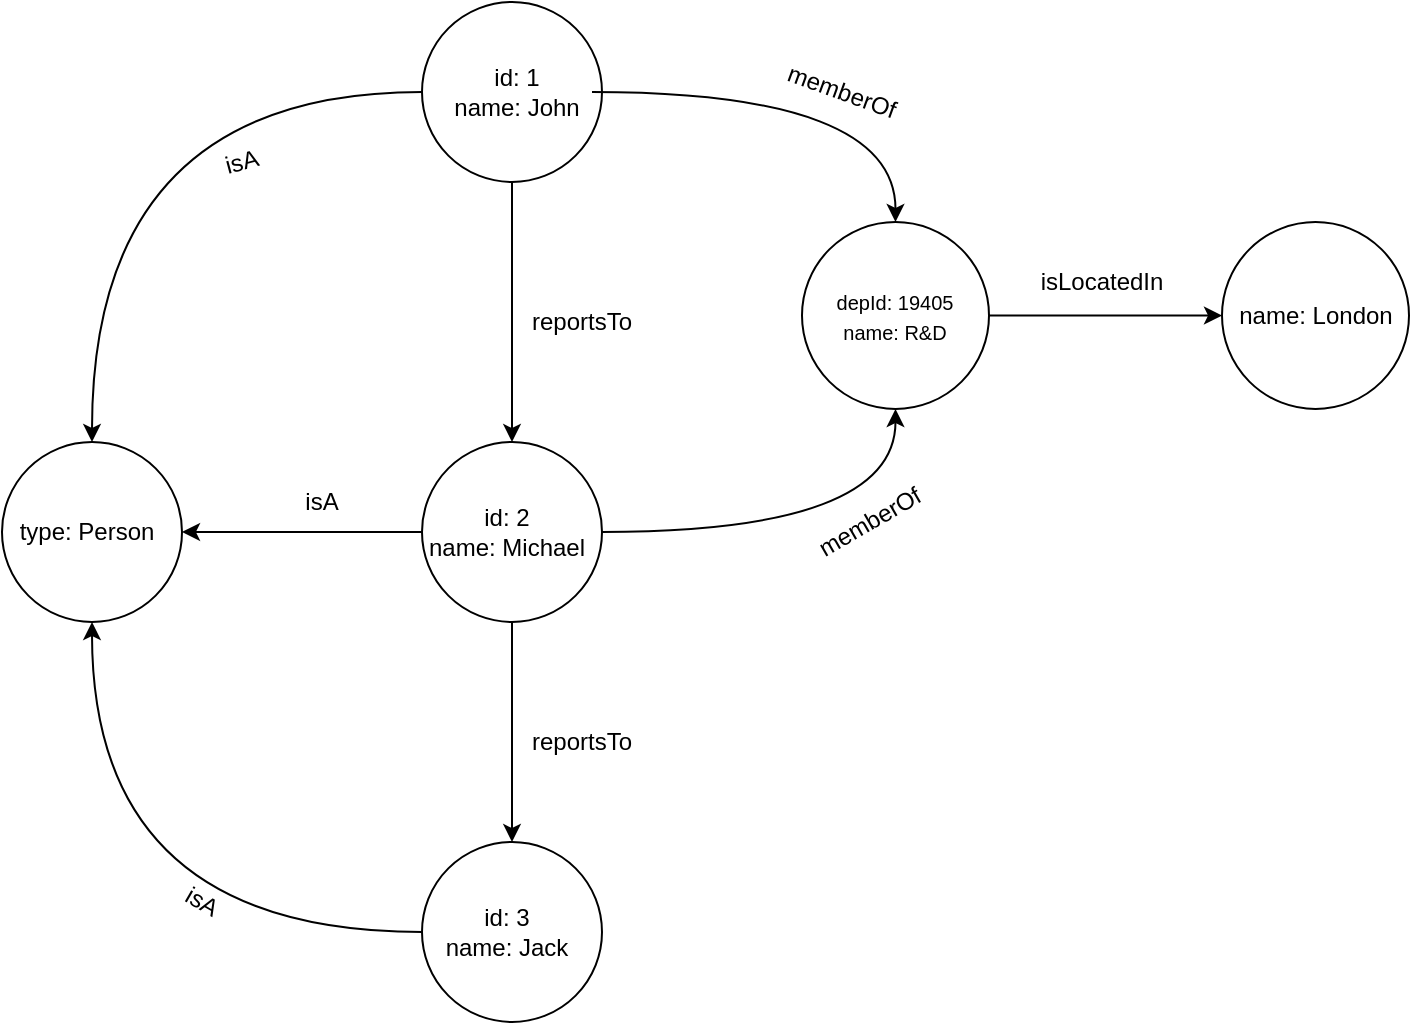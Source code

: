 <mxfile version="13.7.9" type="device"><diagram id="0cI4BIrWtiAQEr1C8lf4" name="Page-1"><mxGraphModel dx="1812" dy="637" grid="1" gridSize="10" guides="1" tooltips="1" connect="1" arrows="1" fold="1" page="1" pageScale="1" pageWidth="827" pageHeight="1169" math="0" shadow="0"><root><mxCell id="0"/><mxCell id="1" parent="0"/><mxCell id="soChC4Au3tQ1YszPlcyI-10" value="reportsTo" style="text;html=1;strokeColor=none;fillColor=none;align=center;verticalAlign=middle;whiteSpace=wrap;rounded=0;" parent="1" vertex="1"><mxGeometry x="230" y="510" width="40" height="20" as="geometry"/></mxCell><mxCell id="soChC4Au3tQ1YszPlcyI-14" value="" style="group" parent="1" vertex="1" connectable="0"><mxGeometry x="170" y="360" width="90" height="90" as="geometry"/></mxCell><mxCell id="3bipqTPr7AbhxTURWonR-5" value="" style="ellipse;whiteSpace=wrap;html=1;aspect=fixed;" parent="soChC4Au3tQ1YszPlcyI-14" vertex="1"><mxGeometry width="90" height="90" as="geometry"/></mxCell><mxCell id="3bipqTPr7AbhxTURWonR-17" value="id: 1&lt;br&gt;name: John" style="text;html=1;strokeColor=none;fillColor=none;align=center;verticalAlign=middle;whiteSpace=wrap;rounded=0;" parent="soChC4Au3tQ1YszPlcyI-14" vertex="1"><mxGeometry x="10" y="35" width="75" height="20" as="geometry"/></mxCell><mxCell id="soChC4Au3tQ1YszPlcyI-13" style="edgeStyle=orthogonalEdgeStyle;rounded=0;orthogonalLoop=1;jettySize=auto;html=1;exitX=0.5;exitY=1;exitDx=0;exitDy=0;" parent="soChC4Au3tQ1YszPlcyI-14" source="3bipqTPr7AbhxTURWonR-17" target="3bipqTPr7AbhxTURWonR-17" edge="1"><mxGeometry relative="1" as="geometry"/></mxCell><mxCell id="soChC4Au3tQ1YszPlcyI-15" value="" style="group" parent="1" vertex="1" connectable="0"><mxGeometry x="170" y="580" width="90" height="90" as="geometry"/></mxCell><mxCell id="soChC4Au3tQ1YszPlcyI-16" value="" style="ellipse;whiteSpace=wrap;html=1;aspect=fixed;" parent="soChC4Au3tQ1YszPlcyI-15" vertex="1"><mxGeometry width="90" height="90" as="geometry"/></mxCell><mxCell id="soChC4Au3tQ1YszPlcyI-17" value="id: 2&lt;br&gt;name: Michael" style="text;html=1;strokeColor=none;fillColor=none;align=center;verticalAlign=middle;whiteSpace=wrap;rounded=0;" parent="soChC4Au3tQ1YszPlcyI-15" vertex="1"><mxGeometry y="35" width="85" height="20" as="geometry"/></mxCell><mxCell id="soChC4Au3tQ1YszPlcyI-18" style="edgeStyle=orthogonalEdgeStyle;rounded=0;orthogonalLoop=1;jettySize=auto;html=1;exitX=0.5;exitY=1;exitDx=0;exitDy=0;" parent="soChC4Au3tQ1YszPlcyI-15" source="soChC4Au3tQ1YszPlcyI-17" target="soChC4Au3tQ1YszPlcyI-17" edge="1"><mxGeometry relative="1" as="geometry"/></mxCell><mxCell id="soChC4Au3tQ1YszPlcyI-19" style="edgeStyle=orthogonalEdgeStyle;rounded=0;orthogonalLoop=1;jettySize=auto;html=1;entryX=0.5;entryY=0;entryDx=0;entryDy=0;startArrow=none;startFill=0;" parent="1" source="3bipqTPr7AbhxTURWonR-5" target="soChC4Au3tQ1YszPlcyI-16" edge="1"><mxGeometry relative="1" as="geometry"/></mxCell><mxCell id="soChC4Au3tQ1YszPlcyI-20" value="" style="group" parent="1" vertex="1" connectable="0"><mxGeometry x="170" y="780" width="90" height="90" as="geometry"/></mxCell><mxCell id="soChC4Au3tQ1YszPlcyI-21" value="" style="ellipse;whiteSpace=wrap;html=1;aspect=fixed;" parent="soChC4Au3tQ1YszPlcyI-20" vertex="1"><mxGeometry width="90" height="90" as="geometry"/></mxCell><mxCell id="soChC4Au3tQ1YszPlcyI-22" value="id: 3&lt;br&gt;name: Jack" style="text;html=1;strokeColor=none;fillColor=none;align=center;verticalAlign=middle;whiteSpace=wrap;rounded=0;" parent="soChC4Au3tQ1YszPlcyI-20" vertex="1"><mxGeometry y="35" width="85" height="20" as="geometry"/></mxCell><mxCell id="soChC4Au3tQ1YszPlcyI-23" style="edgeStyle=orthogonalEdgeStyle;rounded=0;orthogonalLoop=1;jettySize=auto;html=1;exitX=0.5;exitY=1;exitDx=0;exitDy=0;" parent="soChC4Au3tQ1YszPlcyI-20" source="soChC4Au3tQ1YszPlcyI-22" target="soChC4Au3tQ1YszPlcyI-22" edge="1"><mxGeometry relative="1" as="geometry"/></mxCell><mxCell id="soChC4Au3tQ1YszPlcyI-24" style="rounded=0;orthogonalLoop=1;jettySize=auto;html=1;entryX=0.5;entryY=0;entryDx=0;entryDy=0;exitX=0.5;exitY=1;exitDx=0;exitDy=0;" parent="1" source="soChC4Au3tQ1YszPlcyI-16" target="soChC4Au3tQ1YszPlcyI-21" edge="1"><mxGeometry relative="1" as="geometry"/></mxCell><mxCell id="soChC4Au3tQ1YszPlcyI-26" value="" style="group" parent="1" vertex="1" connectable="0"><mxGeometry x="-40" y="580" width="90" height="90" as="geometry"/></mxCell><mxCell id="soChC4Au3tQ1YszPlcyI-27" value="" style="ellipse;whiteSpace=wrap;html=1;aspect=fixed;" parent="soChC4Au3tQ1YszPlcyI-26" vertex="1"><mxGeometry width="90" height="90" as="geometry"/></mxCell><mxCell id="soChC4Au3tQ1YszPlcyI-28" value="type: Person" style="text;html=1;strokeColor=none;fillColor=none;align=center;verticalAlign=middle;whiteSpace=wrap;rounded=0;" parent="soChC4Au3tQ1YszPlcyI-26" vertex="1"><mxGeometry y="35" width="85" height="20" as="geometry"/></mxCell><mxCell id="soChC4Au3tQ1YszPlcyI-29" style="edgeStyle=orthogonalEdgeStyle;rounded=0;orthogonalLoop=1;jettySize=auto;html=1;exitX=0.5;exitY=1;exitDx=0;exitDy=0;" parent="soChC4Au3tQ1YszPlcyI-26" source="soChC4Au3tQ1YszPlcyI-28" target="soChC4Au3tQ1YszPlcyI-28" edge="1"><mxGeometry relative="1" as="geometry"/></mxCell><mxCell id="soChC4Au3tQ1YszPlcyI-31" value="isA" style="text;html=1;strokeColor=none;fillColor=none;align=center;verticalAlign=middle;whiteSpace=wrap;rounded=0;rotation=-15;" parent="1" vertex="1"><mxGeometry x="60" y="430" width="40" height="20" as="geometry"/></mxCell><mxCell id="soChC4Au3tQ1YszPlcyI-34" value="isA" style="text;html=1;strokeColor=none;fillColor=none;align=center;verticalAlign=middle;whiteSpace=wrap;rounded=0;rotation=0;" parent="1" vertex="1"><mxGeometry x="100" y="600" width="40" height="20" as="geometry"/></mxCell><mxCell id="SG2_34v4o92ljDlBFhlE-1" value="reportsTo" style="text;html=1;strokeColor=none;fillColor=none;align=center;verticalAlign=middle;whiteSpace=wrap;rounded=0;" vertex="1" parent="1"><mxGeometry x="230" y="720" width="40" height="20" as="geometry"/></mxCell><mxCell id="SG2_34v4o92ljDlBFhlE-5" style="edgeStyle=orthogonalEdgeStyle;curved=1;rounded=0;orthogonalLoop=1;jettySize=auto;html=1;entryX=0.5;entryY=1;entryDx=0;entryDy=0;" edge="1" parent="1" source="soChC4Au3tQ1YszPlcyI-22" target="soChC4Au3tQ1YszPlcyI-27"><mxGeometry relative="1" as="geometry"/></mxCell><mxCell id="SG2_34v4o92ljDlBFhlE-6" value="isA" style="text;html=1;strokeColor=none;fillColor=none;align=center;verticalAlign=middle;whiteSpace=wrap;rounded=0;rotation=30;" vertex="1" parent="1"><mxGeometry x="40" y="800" width="40" height="20" as="geometry"/></mxCell><mxCell id="SG2_34v4o92ljDlBFhlE-7" value="" style="group" vertex="1" connectable="0" parent="1"><mxGeometry x="360" y="470" width="100" height="95" as="geometry"/></mxCell><mxCell id="SG2_34v4o92ljDlBFhlE-8" value="" style="ellipse;whiteSpace=wrap;html=1;aspect=fixed;" vertex="1" parent="SG2_34v4o92ljDlBFhlE-7"><mxGeometry width="93.5" height="93.5" as="geometry"/></mxCell><mxCell id="SG2_34v4o92ljDlBFhlE-9" value="&lt;font style=&quot;font-size: 10px&quot;&gt;depId: 19405&lt;br&gt;name: R&amp;amp;D&lt;br&gt;&lt;/font&gt;" style="text;html=1;strokeColor=none;fillColor=none;align=center;verticalAlign=middle;whiteSpace=wrap;rounded=0;" vertex="1" parent="SG2_34v4o92ljDlBFhlE-7"><mxGeometry x="5.081" y="36.944" width="83.333" height="21.111" as="geometry"/></mxCell><mxCell id="SG2_34v4o92ljDlBFhlE-11" style="edgeStyle=orthogonalEdgeStyle;curved=1;rounded=0;orthogonalLoop=1;jettySize=auto;html=1;entryX=0.5;entryY=0;entryDx=0;entryDy=0;" edge="1" parent="1" source="3bipqTPr7AbhxTURWonR-17" target="SG2_34v4o92ljDlBFhlE-8"><mxGeometry relative="1" as="geometry"/></mxCell><mxCell id="SG2_34v4o92ljDlBFhlE-12" value="memberOf" style="text;html=1;strokeColor=none;fillColor=none;align=center;verticalAlign=middle;whiteSpace=wrap;rounded=0;rotation=20;" vertex="1" parent="1"><mxGeometry x="360" y="395" width="40" height="20" as="geometry"/></mxCell><mxCell id="SG2_34v4o92ljDlBFhlE-13" style="edgeStyle=orthogonalEdgeStyle;curved=1;rounded=0;orthogonalLoop=1;jettySize=auto;html=1;entryX=0.5;entryY=1;entryDx=0;entryDy=0;" edge="1" parent="1" source="soChC4Au3tQ1YszPlcyI-16" target="SG2_34v4o92ljDlBFhlE-8"><mxGeometry relative="1" as="geometry"/></mxCell><mxCell id="SG2_34v4o92ljDlBFhlE-14" value="memberOf" style="text;html=1;strokeColor=none;fillColor=none;align=center;verticalAlign=middle;whiteSpace=wrap;rounded=0;rotation=-30;" vertex="1" parent="1"><mxGeometry x="374" y="610" width="40" height="20" as="geometry"/></mxCell><mxCell id="SG2_34v4o92ljDlBFhlE-15" style="edgeStyle=orthogonalEdgeStyle;curved=1;rounded=0;orthogonalLoop=1;jettySize=auto;html=1;entryX=1;entryY=0.5;entryDx=0;entryDy=0;" edge="1" parent="1" source="soChC4Au3tQ1YszPlcyI-16" target="soChC4Au3tQ1YszPlcyI-27"><mxGeometry relative="1" as="geometry"/></mxCell><mxCell id="SG2_34v4o92ljDlBFhlE-16" style="edgeStyle=orthogonalEdgeStyle;curved=1;rounded=0;orthogonalLoop=1;jettySize=auto;html=1;entryX=0.5;entryY=0;entryDx=0;entryDy=0;" edge="1" parent="1" source="3bipqTPr7AbhxTURWonR-5" target="soChC4Au3tQ1YszPlcyI-27"><mxGeometry relative="1" as="geometry"/></mxCell><mxCell id="SG2_34v4o92ljDlBFhlE-18" value="name: London" style="ellipse;whiteSpace=wrap;html=1;aspect=fixed;" vertex="1" parent="1"><mxGeometry x="570" y="470" width="93.5" height="93.5" as="geometry"/></mxCell><mxCell id="SG2_34v4o92ljDlBFhlE-19" style="edgeStyle=orthogonalEdgeStyle;curved=1;rounded=0;orthogonalLoop=1;jettySize=auto;html=1;entryX=0;entryY=0.5;entryDx=0;entryDy=0;" edge="1" parent="1" source="SG2_34v4o92ljDlBFhlE-8" target="SG2_34v4o92ljDlBFhlE-18"><mxGeometry relative="1" as="geometry"/></mxCell><mxCell id="SG2_34v4o92ljDlBFhlE-20" value="isLocatedIn" style="text;html=1;strokeColor=none;fillColor=none;align=center;verticalAlign=middle;whiteSpace=wrap;rounded=0;rotation=0;" vertex="1" parent="1"><mxGeometry x="480" y="490" width="60" height="20" as="geometry"/></mxCell></root></mxGraphModel></diagram></mxfile>